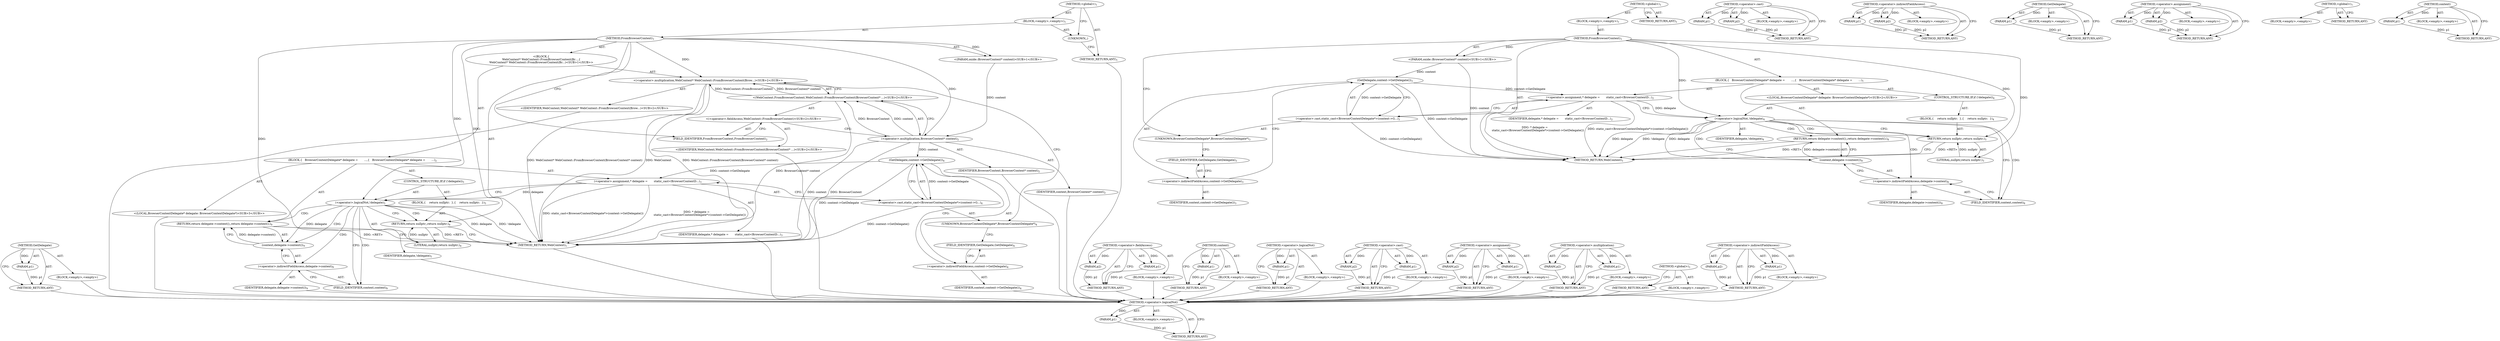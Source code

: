 digraph "&lt;operator&gt;.indirectFieldAccess" {
vulnerable_73 [label=<(METHOD,&lt;operator&gt;.logicalNot)>];
vulnerable_74 [label=<(PARAM,p1)>];
vulnerable_75 [label=<(BLOCK,&lt;empty&gt;,&lt;empty&gt;)>];
vulnerable_76 [label=<(METHOD_RETURN,ANY)>];
vulnerable_6 [label=<(METHOD,&lt;global&gt;)<SUB>1</SUB>>];
vulnerable_7 [label=<(BLOCK,&lt;empty&gt;,&lt;empty&gt;)<SUB>1</SUB>>];
vulnerable_8 [label=<(METHOD,FromBrowserContext)<SUB>1</SUB>>];
vulnerable_9 [label="<(PARAM,oxide::BrowserContext* context)<SUB>1</SUB>>"];
vulnerable_10 [label=<(BLOCK,{
   BrowserContextDelegate* delegate =
       ...,{
   BrowserContextDelegate* delegate =
       ...)<SUB>1</SUB>>];
vulnerable_11 [label="<(LOCAL,BrowserContextDelegate* delegate: BrowserContextDelegate*)<SUB>2</SUB>>"];
vulnerable_12 [label=<(&lt;operator&gt;.assignment,* delegate =
       static_cast&lt;BrowserContextD...)<SUB>2</SUB>>];
vulnerable_13 [label=<(IDENTIFIER,delegate,* delegate =
       static_cast&lt;BrowserContextD...)<SUB>2</SUB>>];
vulnerable_14 [label=<(&lt;operator&gt;.cast,static_cast&lt;BrowserContextDelegate*&gt;(context-&gt;G...)<SUB>3</SUB>>];
vulnerable_15 [label=<(UNKNOWN,BrowserContextDelegate*,BrowserContextDelegate*)<SUB>3</SUB>>];
vulnerable_16 [label=<(GetDelegate,context-&gt;GetDelegate())<SUB>3</SUB>>];
vulnerable_17 [label=<(&lt;operator&gt;.indirectFieldAccess,context-&gt;GetDelegate)<SUB>3</SUB>>];
vulnerable_18 [label=<(IDENTIFIER,context,context-&gt;GetDelegate())<SUB>3</SUB>>];
vulnerable_19 [label=<(FIELD_IDENTIFIER,GetDelegate,GetDelegate)<SUB>3</SUB>>];
vulnerable_20 [label=<(CONTROL_STRUCTURE,IF,if (!delegate))<SUB>4</SUB>>];
vulnerable_21 [label=<(&lt;operator&gt;.logicalNot,!delegate)<SUB>4</SUB>>];
vulnerable_22 [label=<(IDENTIFIER,delegate,!delegate)<SUB>4</SUB>>];
vulnerable_23 [label=<(BLOCK,{
    return nullptr;
  },{
    return nullptr;
  })<SUB>4</SUB>>];
vulnerable_24 [label=<(RETURN,return nullptr;,return nullptr;)<SUB>5</SUB>>];
vulnerable_25 [label=<(LITERAL,nullptr,return nullptr;)<SUB>5</SUB>>];
vulnerable_26 [label=<(RETURN,return delegate-&gt;context();,return delegate-&gt;context();)<SUB>8</SUB>>];
vulnerable_27 [label=<(context,delegate-&gt;context())<SUB>8</SUB>>];
vulnerable_28 [label=<(&lt;operator&gt;.indirectFieldAccess,delegate-&gt;context)<SUB>8</SUB>>];
vulnerable_29 [label=<(IDENTIFIER,delegate,delegate-&gt;context())<SUB>8</SUB>>];
vulnerable_30 [label=<(FIELD_IDENTIFIER,context,context)<SUB>8</SUB>>];
vulnerable_31 [label=<(METHOD_RETURN,WebContext)<SUB>1</SUB>>];
vulnerable_33 [label=<(METHOD_RETURN,ANY)<SUB>1</SUB>>];
vulnerable_59 [label=<(METHOD,&lt;operator&gt;.cast)>];
vulnerable_60 [label=<(PARAM,p1)>];
vulnerable_61 [label=<(PARAM,p2)>];
vulnerable_62 [label=<(BLOCK,&lt;empty&gt;,&lt;empty&gt;)>];
vulnerable_63 [label=<(METHOD_RETURN,ANY)>];
vulnerable_68 [label=<(METHOD,&lt;operator&gt;.indirectFieldAccess)>];
vulnerable_69 [label=<(PARAM,p1)>];
vulnerable_70 [label=<(PARAM,p2)>];
vulnerable_71 [label=<(BLOCK,&lt;empty&gt;,&lt;empty&gt;)>];
vulnerable_72 [label=<(METHOD_RETURN,ANY)>];
vulnerable_64 [label=<(METHOD,GetDelegate)>];
vulnerable_65 [label=<(PARAM,p1)>];
vulnerable_66 [label=<(BLOCK,&lt;empty&gt;,&lt;empty&gt;)>];
vulnerable_67 [label=<(METHOD_RETURN,ANY)>];
vulnerable_54 [label=<(METHOD,&lt;operator&gt;.assignment)>];
vulnerable_55 [label=<(PARAM,p1)>];
vulnerable_56 [label=<(PARAM,p2)>];
vulnerable_57 [label=<(BLOCK,&lt;empty&gt;,&lt;empty&gt;)>];
vulnerable_58 [label=<(METHOD_RETURN,ANY)>];
vulnerable_48 [label=<(METHOD,&lt;global&gt;)<SUB>1</SUB>>];
vulnerable_49 [label=<(BLOCK,&lt;empty&gt;,&lt;empty&gt;)>];
vulnerable_50 [label=<(METHOD_RETURN,ANY)>];
vulnerable_77 [label=<(METHOD,context)>];
vulnerable_78 [label=<(PARAM,p1)>];
vulnerable_79 [label=<(BLOCK,&lt;empty&gt;,&lt;empty&gt;)>];
vulnerable_80 [label=<(METHOD_RETURN,ANY)>];
fixed_85 [label=<(METHOD,GetDelegate)>];
fixed_86 [label=<(PARAM,p1)>];
fixed_87 [label=<(BLOCK,&lt;empty&gt;,&lt;empty&gt;)>];
fixed_88 [label=<(METHOD_RETURN,ANY)>];
fixed_6 [label=<(METHOD,&lt;global&gt;)<SUB>1</SUB>>];
fixed_7 [label=<(BLOCK,&lt;empty&gt;,&lt;empty&gt;)<SUB>1</SUB>>];
fixed_8 [label=<(METHOD,FromBrowserContext)<SUB>1</SUB>>];
fixed_9 [label="<(PARAM,oxide::BrowserContext* context)<SUB>1</SUB>>"];
fixed_10 [label="<(BLOCK,{
WebContext* WebContext::FromBrowserContext(Br...,{
WebContext* WebContext::FromBrowserContext(Br...)<SUB>1</SUB>>"];
fixed_11 [label="<(&lt;operator&gt;.multiplication,WebContext* WebContext::FromBrowserContext(Brow...)<SUB>2</SUB>>"];
fixed_12 [label="<(IDENTIFIER,WebContext,WebContext* WebContext::FromBrowserContext(Brow...)<SUB>2</SUB>>"];
fixed_13 [label="<(WebContext.FromBrowserContext,WebContext::FromBrowserContext(BrowserContext* ...)<SUB>2</SUB>>"];
fixed_14 [label="<(&lt;operator&gt;.fieldAccess,WebContext::FromBrowserContext)<SUB>2</SUB>>"];
fixed_15 [label="<(IDENTIFIER,WebContext,WebContext::FromBrowserContext(BrowserContext* ...)<SUB>2</SUB>>"];
fixed_16 [label=<(FIELD_IDENTIFIER,FromBrowserContext,FromBrowserContext)<SUB>2</SUB>>];
fixed_17 [label=<(&lt;operator&gt;.multiplication,BrowserContext* context)<SUB>2</SUB>>];
fixed_18 [label=<(IDENTIFIER,BrowserContext,BrowserContext* context)<SUB>2</SUB>>];
fixed_19 [label=<(IDENTIFIER,context,BrowserContext* context)<SUB>2</SUB>>];
fixed_20 [label=<(BLOCK,{
   BrowserContextDelegate* delegate =
       ...,{
   BrowserContextDelegate* delegate =
       ...)<SUB>2</SUB>>];
fixed_21 [label="<(LOCAL,BrowserContextDelegate* delegate: BrowserContextDelegate*)<SUB>3</SUB>>"];
fixed_22 [label=<(&lt;operator&gt;.assignment,* delegate =
       static_cast&lt;BrowserContextD...)<SUB>3</SUB>>];
fixed_23 [label=<(IDENTIFIER,delegate,* delegate =
       static_cast&lt;BrowserContextD...)<SUB>3</SUB>>];
fixed_24 [label=<(&lt;operator&gt;.cast,static_cast&lt;BrowserContextDelegate*&gt;(context-&gt;G...)<SUB>4</SUB>>];
fixed_25 [label=<(UNKNOWN,BrowserContextDelegate*,BrowserContextDelegate*)<SUB>4</SUB>>];
fixed_26 [label=<(GetDelegate,context-&gt;GetDelegate())<SUB>4</SUB>>];
fixed_27 [label=<(&lt;operator&gt;.indirectFieldAccess,context-&gt;GetDelegate)<SUB>4</SUB>>];
fixed_28 [label=<(IDENTIFIER,context,context-&gt;GetDelegate())<SUB>4</SUB>>];
fixed_29 [label=<(FIELD_IDENTIFIER,GetDelegate,GetDelegate)<SUB>4</SUB>>];
fixed_30 [label=<(CONTROL_STRUCTURE,IF,if (!delegate))<SUB>5</SUB>>];
fixed_31 [label=<(&lt;operator&gt;.logicalNot,!delegate)<SUB>5</SUB>>];
fixed_32 [label=<(IDENTIFIER,delegate,!delegate)<SUB>5</SUB>>];
fixed_33 [label=<(BLOCK,{
    return nullptr;
  },{
    return nullptr;
  })<SUB>5</SUB>>];
fixed_34 [label=<(RETURN,return nullptr;,return nullptr;)<SUB>6</SUB>>];
fixed_35 [label=<(LITERAL,nullptr,return nullptr;)<SUB>6</SUB>>];
fixed_36 [label=<(RETURN,return delegate-&gt;context();,return delegate-&gt;context();)<SUB>9</SUB>>];
fixed_37 [label=<(context,delegate-&gt;context())<SUB>9</SUB>>];
fixed_38 [label=<(&lt;operator&gt;.indirectFieldAccess,delegate-&gt;context)<SUB>9</SUB>>];
fixed_39 [label=<(IDENTIFIER,delegate,delegate-&gt;context())<SUB>9</SUB>>];
fixed_40 [label=<(FIELD_IDENTIFIER,context,context)<SUB>9</SUB>>];
fixed_41 [label=<(METHOD_RETURN,WebContext)<SUB>1</SUB>>];
fixed_43 [label=<(UNKNOWN,,)>];
fixed_44 [label=<(METHOD_RETURN,ANY)<SUB>1</SUB>>];
fixed_70 [label=<(METHOD,&lt;operator&gt;.fieldAccess)>];
fixed_71 [label=<(PARAM,p1)>];
fixed_72 [label=<(PARAM,p2)>];
fixed_73 [label=<(BLOCK,&lt;empty&gt;,&lt;empty&gt;)>];
fixed_74 [label=<(METHOD_RETURN,ANY)>];
fixed_98 [label=<(METHOD,context)>];
fixed_99 [label=<(PARAM,p1)>];
fixed_100 [label=<(BLOCK,&lt;empty&gt;,&lt;empty&gt;)>];
fixed_101 [label=<(METHOD_RETURN,ANY)>];
fixed_94 [label=<(METHOD,&lt;operator&gt;.logicalNot)>];
fixed_95 [label=<(PARAM,p1)>];
fixed_96 [label=<(BLOCK,&lt;empty&gt;,&lt;empty&gt;)>];
fixed_97 [label=<(METHOD_RETURN,ANY)>];
fixed_80 [label=<(METHOD,&lt;operator&gt;.cast)>];
fixed_81 [label=<(PARAM,p1)>];
fixed_82 [label=<(PARAM,p2)>];
fixed_83 [label=<(BLOCK,&lt;empty&gt;,&lt;empty&gt;)>];
fixed_84 [label=<(METHOD_RETURN,ANY)>];
fixed_75 [label=<(METHOD,&lt;operator&gt;.assignment)>];
fixed_76 [label=<(PARAM,p1)>];
fixed_77 [label=<(PARAM,p2)>];
fixed_78 [label=<(BLOCK,&lt;empty&gt;,&lt;empty&gt;)>];
fixed_79 [label=<(METHOD_RETURN,ANY)>];
fixed_65 [label=<(METHOD,&lt;operator&gt;.multiplication)>];
fixed_66 [label=<(PARAM,p1)>];
fixed_67 [label=<(PARAM,p2)>];
fixed_68 [label=<(BLOCK,&lt;empty&gt;,&lt;empty&gt;)>];
fixed_69 [label=<(METHOD_RETURN,ANY)>];
fixed_59 [label=<(METHOD,&lt;global&gt;)<SUB>1</SUB>>];
fixed_60 [label=<(BLOCK,&lt;empty&gt;,&lt;empty&gt;)>];
fixed_61 [label=<(METHOD_RETURN,ANY)>];
fixed_89 [label=<(METHOD,&lt;operator&gt;.indirectFieldAccess)>];
fixed_90 [label=<(PARAM,p1)>];
fixed_91 [label=<(PARAM,p2)>];
fixed_92 [label=<(BLOCK,&lt;empty&gt;,&lt;empty&gt;)>];
fixed_93 [label=<(METHOD_RETURN,ANY)>];
vulnerable_73 -> vulnerable_74  [key=0, label="AST: "];
vulnerable_73 -> vulnerable_74  [key=1, label="DDG: "];
vulnerable_73 -> vulnerable_75  [key=0, label="AST: "];
vulnerable_73 -> vulnerable_76  [key=0, label="AST: "];
vulnerable_73 -> vulnerable_76  [key=1, label="CFG: "];
vulnerable_74 -> vulnerable_76  [key=0, label="DDG: p1"];
vulnerable_6 -> vulnerable_7  [key=0, label="AST: "];
vulnerable_6 -> vulnerable_33  [key=0, label="AST: "];
vulnerable_6 -> vulnerable_33  [key=1, label="CFG: "];
vulnerable_7 -> vulnerable_8  [key=0, label="AST: "];
vulnerable_8 -> vulnerable_9  [key=0, label="AST: "];
vulnerable_8 -> vulnerable_9  [key=1, label="DDG: "];
vulnerable_8 -> vulnerable_10  [key=0, label="AST: "];
vulnerable_8 -> vulnerable_31  [key=0, label="AST: "];
vulnerable_8 -> vulnerable_15  [key=0, label="CFG: "];
vulnerable_8 -> vulnerable_21  [key=0, label="DDG: "];
vulnerable_8 -> vulnerable_24  [key=0, label="DDG: "];
vulnerable_8 -> vulnerable_25  [key=0, label="DDG: "];
vulnerable_9 -> vulnerable_31  [key=0, label="DDG: context"];
vulnerable_9 -> vulnerable_16  [key=0, label="DDG: context"];
vulnerable_10 -> vulnerable_11  [key=0, label="AST: "];
vulnerable_10 -> vulnerable_12  [key=0, label="AST: "];
vulnerable_10 -> vulnerable_20  [key=0, label="AST: "];
vulnerable_10 -> vulnerable_26  [key=0, label="AST: "];
vulnerable_12 -> vulnerable_13  [key=0, label="AST: "];
vulnerable_12 -> vulnerable_14  [key=0, label="AST: "];
vulnerable_12 -> vulnerable_21  [key=0, label="CFG: "];
vulnerable_12 -> vulnerable_21  [key=1, label="DDG: delegate"];
vulnerable_12 -> vulnerable_31  [key=0, label="DDG: static_cast&lt;BrowserContextDelegate*&gt;(context-&gt;GetDelegate())"];
vulnerable_12 -> vulnerable_31  [key=1, label="DDG: * delegate =
       static_cast&lt;BrowserContextDelegate*&gt;(context-&gt;GetDelegate())"];
vulnerable_14 -> vulnerable_15  [key=0, label="AST: "];
vulnerable_14 -> vulnerable_16  [key=0, label="AST: "];
vulnerable_14 -> vulnerable_12  [key=0, label="CFG: "];
vulnerable_14 -> vulnerable_31  [key=0, label="DDG: context-&gt;GetDelegate()"];
vulnerable_15 -> vulnerable_19  [key=0, label="CFG: "];
vulnerable_16 -> vulnerable_17  [key=0, label="AST: "];
vulnerable_16 -> vulnerable_14  [key=0, label="CFG: "];
vulnerable_16 -> vulnerable_14  [key=1, label="DDG: context-&gt;GetDelegate"];
vulnerable_16 -> vulnerable_31  [key=0, label="DDG: context-&gt;GetDelegate"];
vulnerable_16 -> vulnerable_12  [key=0, label="DDG: context-&gt;GetDelegate"];
vulnerable_17 -> vulnerable_18  [key=0, label="AST: "];
vulnerable_17 -> vulnerable_19  [key=0, label="AST: "];
vulnerable_17 -> vulnerable_16  [key=0, label="CFG: "];
vulnerable_19 -> vulnerable_17  [key=0, label="CFG: "];
vulnerable_20 -> vulnerable_21  [key=0, label="AST: "];
vulnerable_20 -> vulnerable_23  [key=0, label="AST: "];
vulnerable_21 -> vulnerable_22  [key=0, label="AST: "];
vulnerable_21 -> vulnerable_24  [key=0, label="CFG: "];
vulnerable_21 -> vulnerable_24  [key=1, label="CDG: "];
vulnerable_21 -> vulnerable_30  [key=0, label="CFG: "];
vulnerable_21 -> vulnerable_30  [key=1, label="CDG: "];
vulnerable_21 -> vulnerable_31  [key=0, label="DDG: delegate"];
vulnerable_21 -> vulnerable_31  [key=1, label="DDG: !delegate"];
vulnerable_21 -> vulnerable_27  [key=0, label="DDG: delegate"];
vulnerable_21 -> vulnerable_27  [key=1, label="CDG: "];
vulnerable_21 -> vulnerable_26  [key=0, label="CDG: "];
vulnerable_21 -> vulnerable_28  [key=0, label="CDG: "];
vulnerable_23 -> vulnerable_24  [key=0, label="AST: "];
vulnerable_24 -> vulnerable_25  [key=0, label="AST: "];
vulnerable_24 -> vulnerable_31  [key=0, label="CFG: "];
vulnerable_24 -> vulnerable_31  [key=1, label="DDG: &lt;RET&gt;"];
vulnerable_25 -> vulnerable_24  [key=0, label="DDG: nullptr"];
vulnerable_26 -> vulnerable_27  [key=0, label="AST: "];
vulnerable_26 -> vulnerable_31  [key=0, label="CFG: "];
vulnerable_26 -> vulnerable_31  [key=1, label="DDG: &lt;RET&gt;"];
vulnerable_27 -> vulnerable_28  [key=0, label="AST: "];
vulnerable_27 -> vulnerable_26  [key=0, label="CFG: "];
vulnerable_27 -> vulnerable_26  [key=1, label="DDG: delegate-&gt;context()"];
vulnerable_28 -> vulnerable_29  [key=0, label="AST: "];
vulnerable_28 -> vulnerable_30  [key=0, label="AST: "];
vulnerable_28 -> vulnerable_27  [key=0, label="CFG: "];
vulnerable_30 -> vulnerable_28  [key=0, label="CFG: "];
vulnerable_59 -> vulnerable_60  [key=0, label="AST: "];
vulnerable_59 -> vulnerable_60  [key=1, label="DDG: "];
vulnerable_59 -> vulnerable_62  [key=0, label="AST: "];
vulnerable_59 -> vulnerable_61  [key=0, label="AST: "];
vulnerable_59 -> vulnerable_61  [key=1, label="DDG: "];
vulnerable_59 -> vulnerable_63  [key=0, label="AST: "];
vulnerable_59 -> vulnerable_63  [key=1, label="CFG: "];
vulnerable_60 -> vulnerable_63  [key=0, label="DDG: p1"];
vulnerable_61 -> vulnerable_63  [key=0, label="DDG: p2"];
vulnerable_68 -> vulnerable_69  [key=0, label="AST: "];
vulnerable_68 -> vulnerable_69  [key=1, label="DDG: "];
vulnerable_68 -> vulnerable_71  [key=0, label="AST: "];
vulnerable_68 -> vulnerable_70  [key=0, label="AST: "];
vulnerable_68 -> vulnerable_70  [key=1, label="DDG: "];
vulnerable_68 -> vulnerable_72  [key=0, label="AST: "];
vulnerable_68 -> vulnerable_72  [key=1, label="CFG: "];
vulnerable_69 -> vulnerable_72  [key=0, label="DDG: p1"];
vulnerable_70 -> vulnerable_72  [key=0, label="DDG: p2"];
vulnerable_64 -> vulnerable_65  [key=0, label="AST: "];
vulnerable_64 -> vulnerable_65  [key=1, label="DDG: "];
vulnerable_64 -> vulnerable_66  [key=0, label="AST: "];
vulnerable_64 -> vulnerable_67  [key=0, label="AST: "];
vulnerable_64 -> vulnerable_67  [key=1, label="CFG: "];
vulnerable_65 -> vulnerable_67  [key=0, label="DDG: p1"];
vulnerable_54 -> vulnerable_55  [key=0, label="AST: "];
vulnerable_54 -> vulnerable_55  [key=1, label="DDG: "];
vulnerable_54 -> vulnerable_57  [key=0, label="AST: "];
vulnerable_54 -> vulnerable_56  [key=0, label="AST: "];
vulnerable_54 -> vulnerable_56  [key=1, label="DDG: "];
vulnerable_54 -> vulnerable_58  [key=0, label="AST: "];
vulnerable_54 -> vulnerable_58  [key=1, label="CFG: "];
vulnerable_55 -> vulnerable_58  [key=0, label="DDG: p1"];
vulnerable_56 -> vulnerable_58  [key=0, label="DDG: p2"];
vulnerable_48 -> vulnerable_49  [key=0, label="AST: "];
vulnerable_48 -> vulnerable_50  [key=0, label="AST: "];
vulnerable_48 -> vulnerable_50  [key=1, label="CFG: "];
vulnerable_77 -> vulnerable_78  [key=0, label="AST: "];
vulnerable_77 -> vulnerable_78  [key=1, label="DDG: "];
vulnerable_77 -> vulnerable_79  [key=0, label="AST: "];
vulnerable_77 -> vulnerable_80  [key=0, label="AST: "];
vulnerable_77 -> vulnerable_80  [key=1, label="CFG: "];
vulnerable_78 -> vulnerable_80  [key=0, label="DDG: p1"];
fixed_85 -> fixed_86  [key=0, label="AST: "];
fixed_85 -> fixed_86  [key=1, label="DDG: "];
fixed_85 -> fixed_87  [key=0, label="AST: "];
fixed_85 -> fixed_88  [key=0, label="AST: "];
fixed_85 -> fixed_88  [key=1, label="CFG: "];
fixed_86 -> fixed_88  [key=0, label="DDG: p1"];
fixed_87 -> vulnerable_73  [key=0];
fixed_88 -> vulnerable_73  [key=0];
fixed_6 -> fixed_7  [key=0, label="AST: "];
fixed_6 -> fixed_44  [key=0, label="AST: "];
fixed_6 -> fixed_43  [key=0, label="CFG: "];
fixed_7 -> fixed_8  [key=0, label="AST: "];
fixed_7 -> fixed_43  [key=0, label="AST: "];
fixed_8 -> fixed_9  [key=0, label="AST: "];
fixed_8 -> fixed_9  [key=1, label="DDG: "];
fixed_8 -> fixed_10  [key=0, label="AST: "];
fixed_8 -> fixed_41  [key=0, label="AST: "];
fixed_8 -> fixed_16  [key=0, label="CFG: "];
fixed_8 -> fixed_11  [key=0, label="DDG: "];
fixed_8 -> fixed_17  [key=0, label="DDG: "];
fixed_8 -> fixed_31  [key=0, label="DDG: "];
fixed_8 -> fixed_34  [key=0, label="DDG: "];
fixed_8 -> fixed_35  [key=0, label="DDG: "];
fixed_9 -> fixed_17  [key=0, label="DDG: context"];
fixed_10 -> fixed_11  [key=0, label="AST: "];
fixed_10 -> fixed_20  [key=0, label="AST: "];
fixed_11 -> fixed_12  [key=0, label="AST: "];
fixed_11 -> fixed_13  [key=0, label="AST: "];
fixed_11 -> fixed_25  [key=0, label="CFG: "];
fixed_11 -> fixed_41  [key=0, label="DDG: WebContext"];
fixed_11 -> fixed_41  [key=1, label="DDG: WebContext::FromBrowserContext(BrowserContext* context)"];
fixed_11 -> fixed_41  [key=2, label="DDG: WebContext* WebContext::FromBrowserContext(BrowserContext* context)"];
fixed_12 -> vulnerable_73  [key=0];
fixed_13 -> fixed_14  [key=0, label="AST: "];
fixed_13 -> fixed_17  [key=0, label="AST: "];
fixed_13 -> fixed_11  [key=0, label="CFG: "];
fixed_13 -> fixed_11  [key=1, label="DDG: WebContext::FromBrowserContext"];
fixed_13 -> fixed_11  [key=2, label="DDG: BrowserContext* context"];
fixed_13 -> fixed_41  [key=0, label="DDG: BrowserContext* context"];
fixed_14 -> fixed_15  [key=0, label="AST: "];
fixed_14 -> fixed_16  [key=0, label="AST: "];
fixed_14 -> fixed_17  [key=0, label="CFG: "];
fixed_15 -> vulnerable_73  [key=0];
fixed_16 -> fixed_14  [key=0, label="CFG: "];
fixed_17 -> fixed_18  [key=0, label="AST: "];
fixed_17 -> fixed_19  [key=0, label="AST: "];
fixed_17 -> fixed_13  [key=0, label="CFG: "];
fixed_17 -> fixed_13  [key=1, label="DDG: BrowserContext"];
fixed_17 -> fixed_13  [key=2, label="DDG: context"];
fixed_17 -> fixed_41  [key=0, label="DDG: context"];
fixed_17 -> fixed_41  [key=1, label="DDG: BrowserContext"];
fixed_17 -> fixed_26  [key=0, label="DDG: context"];
fixed_18 -> vulnerable_73  [key=0];
fixed_19 -> vulnerable_73  [key=0];
fixed_20 -> fixed_21  [key=0, label="AST: "];
fixed_20 -> fixed_22  [key=0, label="AST: "];
fixed_20 -> fixed_30  [key=0, label="AST: "];
fixed_20 -> fixed_36  [key=0, label="AST: "];
fixed_21 -> vulnerable_73  [key=0];
fixed_22 -> fixed_23  [key=0, label="AST: "];
fixed_22 -> fixed_24  [key=0, label="AST: "];
fixed_22 -> fixed_31  [key=0, label="CFG: "];
fixed_22 -> fixed_31  [key=1, label="DDG: delegate"];
fixed_22 -> fixed_41  [key=0, label="DDG: static_cast&lt;BrowserContextDelegate*&gt;(context-&gt;GetDelegate())"];
fixed_22 -> fixed_41  [key=1, label="DDG: * delegate =
       static_cast&lt;BrowserContextDelegate*&gt;(context-&gt;GetDelegate())"];
fixed_23 -> vulnerable_73  [key=0];
fixed_24 -> fixed_25  [key=0, label="AST: "];
fixed_24 -> fixed_26  [key=0, label="AST: "];
fixed_24 -> fixed_22  [key=0, label="CFG: "];
fixed_24 -> fixed_41  [key=0, label="DDG: context-&gt;GetDelegate()"];
fixed_25 -> fixed_29  [key=0, label="CFG: "];
fixed_26 -> fixed_27  [key=0, label="AST: "];
fixed_26 -> fixed_24  [key=0, label="CFG: "];
fixed_26 -> fixed_24  [key=1, label="DDG: context-&gt;GetDelegate"];
fixed_26 -> fixed_41  [key=0, label="DDG: context-&gt;GetDelegate"];
fixed_26 -> fixed_22  [key=0, label="DDG: context-&gt;GetDelegate"];
fixed_27 -> fixed_28  [key=0, label="AST: "];
fixed_27 -> fixed_29  [key=0, label="AST: "];
fixed_27 -> fixed_26  [key=0, label="CFG: "];
fixed_28 -> vulnerable_73  [key=0];
fixed_29 -> fixed_27  [key=0, label="CFG: "];
fixed_30 -> fixed_31  [key=0, label="AST: "];
fixed_30 -> fixed_33  [key=0, label="AST: "];
fixed_31 -> fixed_32  [key=0, label="AST: "];
fixed_31 -> fixed_34  [key=0, label="CFG: "];
fixed_31 -> fixed_34  [key=1, label="CDG: "];
fixed_31 -> fixed_40  [key=0, label="CFG: "];
fixed_31 -> fixed_40  [key=1, label="CDG: "];
fixed_31 -> fixed_41  [key=0, label="DDG: delegate"];
fixed_31 -> fixed_41  [key=1, label="DDG: !delegate"];
fixed_31 -> fixed_37  [key=0, label="DDG: delegate"];
fixed_31 -> fixed_37  [key=1, label="CDG: "];
fixed_31 -> fixed_38  [key=0, label="CDG: "];
fixed_31 -> fixed_36  [key=0, label="CDG: "];
fixed_32 -> vulnerable_73  [key=0];
fixed_33 -> fixed_34  [key=0, label="AST: "];
fixed_34 -> fixed_35  [key=0, label="AST: "];
fixed_34 -> fixed_41  [key=0, label="CFG: "];
fixed_34 -> fixed_41  [key=1, label="DDG: &lt;RET&gt;"];
fixed_35 -> fixed_34  [key=0, label="DDG: nullptr"];
fixed_36 -> fixed_37  [key=0, label="AST: "];
fixed_36 -> fixed_41  [key=0, label="CFG: "];
fixed_36 -> fixed_41  [key=1, label="DDG: &lt;RET&gt;"];
fixed_37 -> fixed_38  [key=0, label="AST: "];
fixed_37 -> fixed_36  [key=0, label="CFG: "];
fixed_37 -> fixed_36  [key=1, label="DDG: delegate-&gt;context()"];
fixed_38 -> fixed_39  [key=0, label="AST: "];
fixed_38 -> fixed_40  [key=0, label="AST: "];
fixed_38 -> fixed_37  [key=0, label="CFG: "];
fixed_39 -> vulnerable_73  [key=0];
fixed_40 -> fixed_38  [key=0, label="CFG: "];
fixed_41 -> vulnerable_73  [key=0];
fixed_43 -> fixed_44  [key=0, label="CFG: "];
fixed_44 -> vulnerable_73  [key=0];
fixed_70 -> fixed_71  [key=0, label="AST: "];
fixed_70 -> fixed_71  [key=1, label="DDG: "];
fixed_70 -> fixed_73  [key=0, label="AST: "];
fixed_70 -> fixed_72  [key=0, label="AST: "];
fixed_70 -> fixed_72  [key=1, label="DDG: "];
fixed_70 -> fixed_74  [key=0, label="AST: "];
fixed_70 -> fixed_74  [key=1, label="CFG: "];
fixed_71 -> fixed_74  [key=0, label="DDG: p1"];
fixed_72 -> fixed_74  [key=0, label="DDG: p2"];
fixed_73 -> vulnerable_73  [key=0];
fixed_74 -> vulnerable_73  [key=0];
fixed_98 -> fixed_99  [key=0, label="AST: "];
fixed_98 -> fixed_99  [key=1, label="DDG: "];
fixed_98 -> fixed_100  [key=0, label="AST: "];
fixed_98 -> fixed_101  [key=0, label="AST: "];
fixed_98 -> fixed_101  [key=1, label="CFG: "];
fixed_99 -> fixed_101  [key=0, label="DDG: p1"];
fixed_100 -> vulnerable_73  [key=0];
fixed_101 -> vulnerable_73  [key=0];
fixed_94 -> fixed_95  [key=0, label="AST: "];
fixed_94 -> fixed_95  [key=1, label="DDG: "];
fixed_94 -> fixed_96  [key=0, label="AST: "];
fixed_94 -> fixed_97  [key=0, label="AST: "];
fixed_94 -> fixed_97  [key=1, label="CFG: "];
fixed_95 -> fixed_97  [key=0, label="DDG: p1"];
fixed_96 -> vulnerable_73  [key=0];
fixed_97 -> vulnerable_73  [key=0];
fixed_80 -> fixed_81  [key=0, label="AST: "];
fixed_80 -> fixed_81  [key=1, label="DDG: "];
fixed_80 -> fixed_83  [key=0, label="AST: "];
fixed_80 -> fixed_82  [key=0, label="AST: "];
fixed_80 -> fixed_82  [key=1, label="DDG: "];
fixed_80 -> fixed_84  [key=0, label="AST: "];
fixed_80 -> fixed_84  [key=1, label="CFG: "];
fixed_81 -> fixed_84  [key=0, label="DDG: p1"];
fixed_82 -> fixed_84  [key=0, label="DDG: p2"];
fixed_83 -> vulnerable_73  [key=0];
fixed_84 -> vulnerable_73  [key=0];
fixed_75 -> fixed_76  [key=0, label="AST: "];
fixed_75 -> fixed_76  [key=1, label="DDG: "];
fixed_75 -> fixed_78  [key=0, label="AST: "];
fixed_75 -> fixed_77  [key=0, label="AST: "];
fixed_75 -> fixed_77  [key=1, label="DDG: "];
fixed_75 -> fixed_79  [key=0, label="AST: "];
fixed_75 -> fixed_79  [key=1, label="CFG: "];
fixed_76 -> fixed_79  [key=0, label="DDG: p1"];
fixed_77 -> fixed_79  [key=0, label="DDG: p2"];
fixed_78 -> vulnerable_73  [key=0];
fixed_79 -> vulnerable_73  [key=0];
fixed_65 -> fixed_66  [key=0, label="AST: "];
fixed_65 -> fixed_66  [key=1, label="DDG: "];
fixed_65 -> fixed_68  [key=0, label="AST: "];
fixed_65 -> fixed_67  [key=0, label="AST: "];
fixed_65 -> fixed_67  [key=1, label="DDG: "];
fixed_65 -> fixed_69  [key=0, label="AST: "];
fixed_65 -> fixed_69  [key=1, label="CFG: "];
fixed_66 -> fixed_69  [key=0, label="DDG: p1"];
fixed_67 -> fixed_69  [key=0, label="DDG: p2"];
fixed_68 -> vulnerable_73  [key=0];
fixed_69 -> vulnerable_73  [key=0];
fixed_59 -> fixed_60  [key=0, label="AST: "];
fixed_59 -> fixed_61  [key=0, label="AST: "];
fixed_59 -> fixed_61  [key=1, label="CFG: "];
fixed_60 -> vulnerable_73  [key=0];
fixed_61 -> vulnerable_73  [key=0];
fixed_89 -> fixed_90  [key=0, label="AST: "];
fixed_89 -> fixed_90  [key=1, label="DDG: "];
fixed_89 -> fixed_92  [key=0, label="AST: "];
fixed_89 -> fixed_91  [key=0, label="AST: "];
fixed_89 -> fixed_91  [key=1, label="DDG: "];
fixed_89 -> fixed_93  [key=0, label="AST: "];
fixed_89 -> fixed_93  [key=1, label="CFG: "];
fixed_90 -> fixed_93  [key=0, label="DDG: p1"];
fixed_91 -> fixed_93  [key=0, label="DDG: p2"];
fixed_92 -> vulnerable_73  [key=0];
fixed_93 -> vulnerable_73  [key=0];
}

